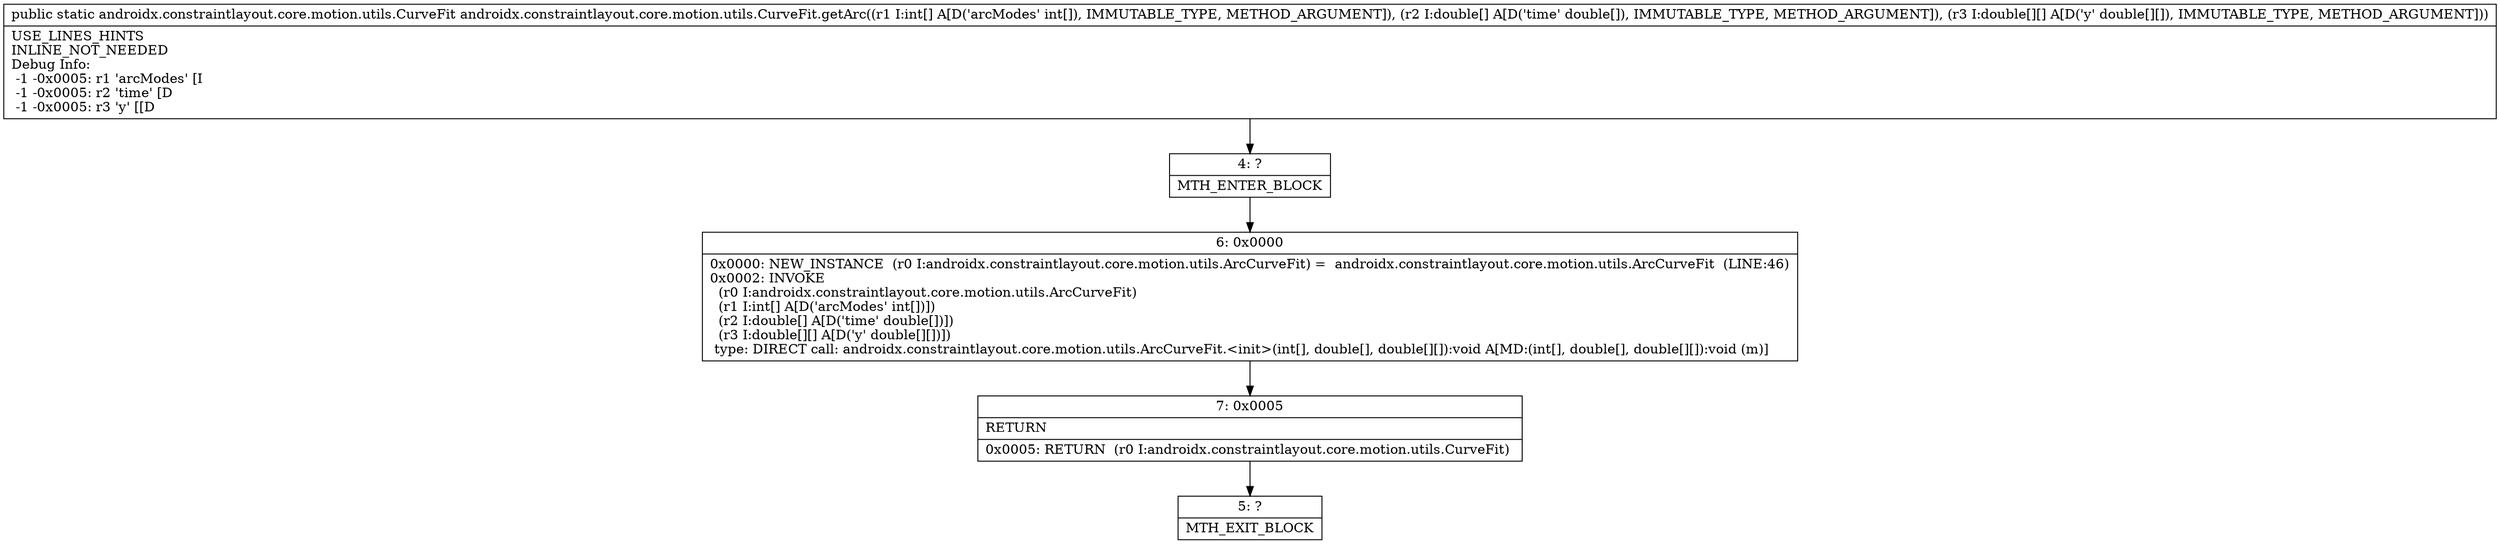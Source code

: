 digraph "CFG forandroidx.constraintlayout.core.motion.utils.CurveFit.getArc([I[D[[D)Landroidx\/constraintlayout\/core\/motion\/utils\/CurveFit;" {
Node_4 [shape=record,label="{4\:\ ?|MTH_ENTER_BLOCK\l}"];
Node_6 [shape=record,label="{6\:\ 0x0000|0x0000: NEW_INSTANCE  (r0 I:androidx.constraintlayout.core.motion.utils.ArcCurveFit) =  androidx.constraintlayout.core.motion.utils.ArcCurveFit  (LINE:46)\l0x0002: INVOKE  \l  (r0 I:androidx.constraintlayout.core.motion.utils.ArcCurveFit)\l  (r1 I:int[] A[D('arcModes' int[])])\l  (r2 I:double[] A[D('time' double[])])\l  (r3 I:double[][] A[D('y' double[][])])\l type: DIRECT call: androidx.constraintlayout.core.motion.utils.ArcCurveFit.\<init\>(int[], double[], double[][]):void A[MD:(int[], double[], double[][]):void (m)]\l}"];
Node_7 [shape=record,label="{7\:\ 0x0005|RETURN\l|0x0005: RETURN  (r0 I:androidx.constraintlayout.core.motion.utils.CurveFit) \l}"];
Node_5 [shape=record,label="{5\:\ ?|MTH_EXIT_BLOCK\l}"];
MethodNode[shape=record,label="{public static androidx.constraintlayout.core.motion.utils.CurveFit androidx.constraintlayout.core.motion.utils.CurveFit.getArc((r1 I:int[] A[D('arcModes' int[]), IMMUTABLE_TYPE, METHOD_ARGUMENT]), (r2 I:double[] A[D('time' double[]), IMMUTABLE_TYPE, METHOD_ARGUMENT]), (r3 I:double[][] A[D('y' double[][]), IMMUTABLE_TYPE, METHOD_ARGUMENT]))  | USE_LINES_HINTS\lINLINE_NOT_NEEDED\lDebug Info:\l  \-1 \-0x0005: r1 'arcModes' [I\l  \-1 \-0x0005: r2 'time' [D\l  \-1 \-0x0005: r3 'y' [[D\l}"];
MethodNode -> Node_4;Node_4 -> Node_6;
Node_6 -> Node_7;
Node_7 -> Node_5;
}

